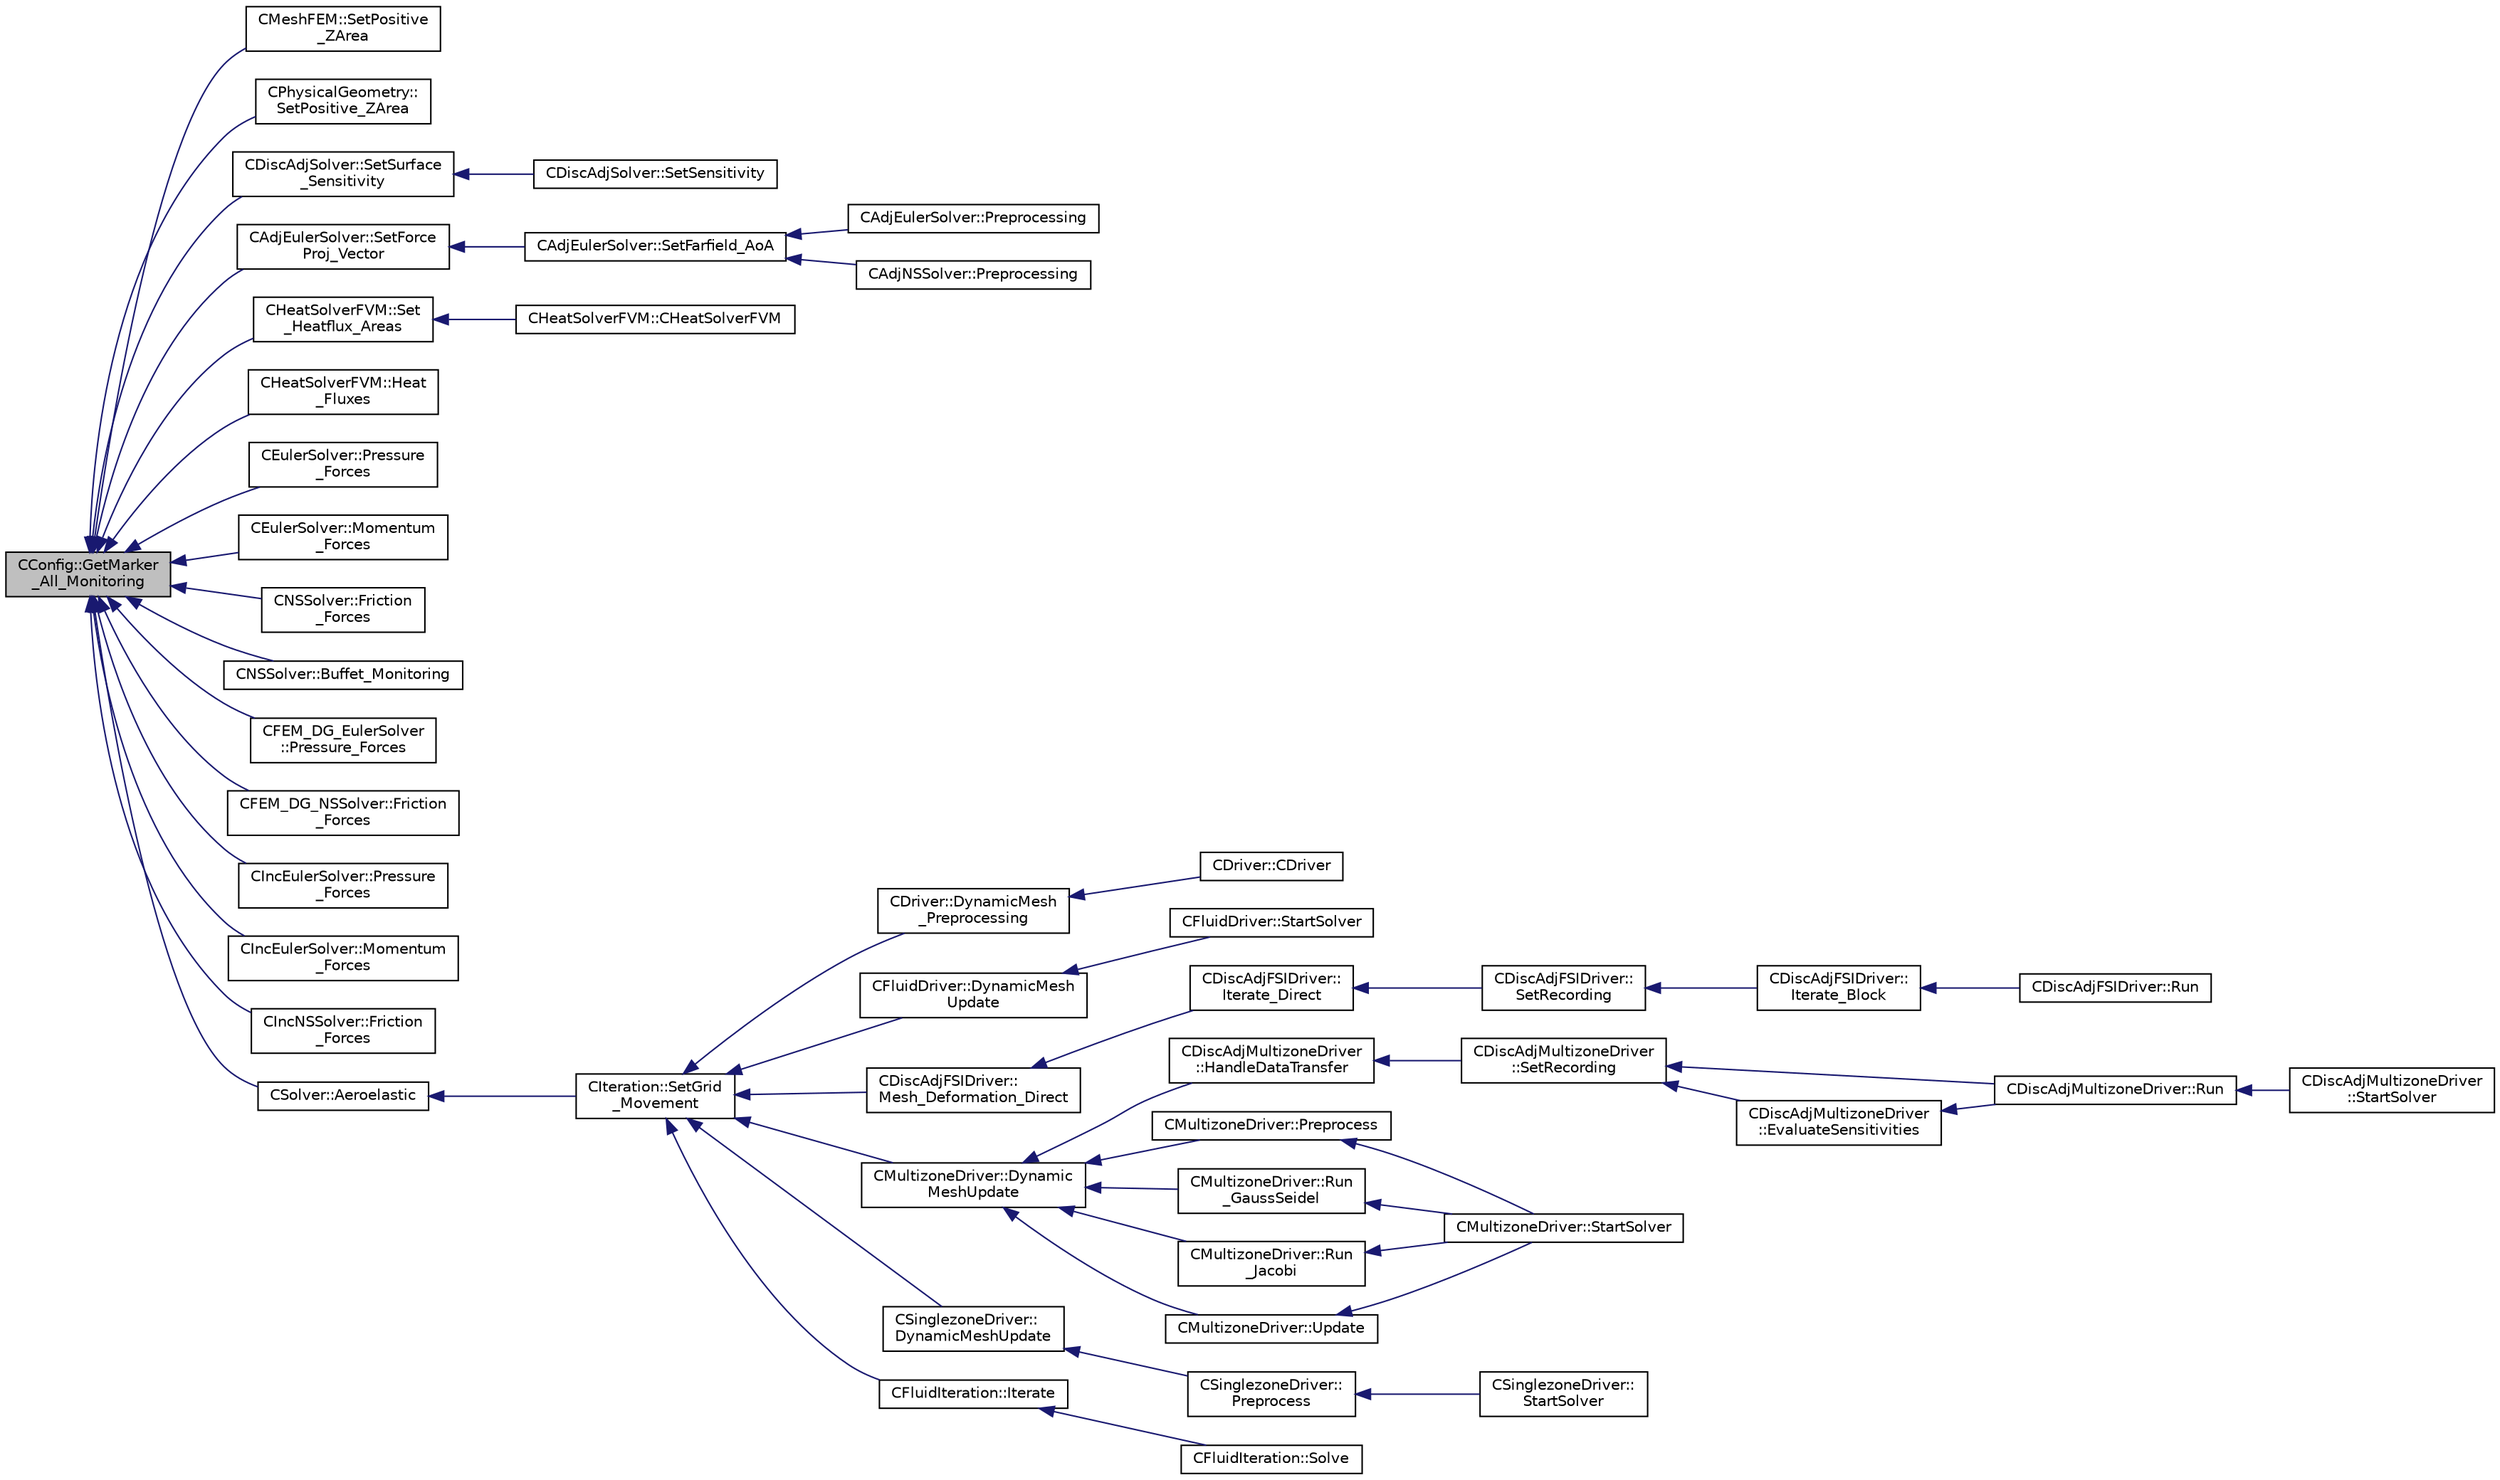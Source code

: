 digraph "CConfig::GetMarker_All_Monitoring"
{
  edge [fontname="Helvetica",fontsize="10",labelfontname="Helvetica",labelfontsize="10"];
  node [fontname="Helvetica",fontsize="10",shape=record];
  rankdir="LR";
  Node6632 [label="CConfig::GetMarker\l_All_Monitoring",height=0.2,width=0.4,color="black", fillcolor="grey75", style="filled", fontcolor="black"];
  Node6632 -> Node6633 [dir="back",color="midnightblue",fontsize="10",style="solid",fontname="Helvetica"];
  Node6633 [label="CMeshFEM::SetPositive\l_ZArea",height=0.2,width=0.4,color="black", fillcolor="white", style="filled",URL="$class_c_mesh_f_e_m.html#a59652a2dfd0870ce5369105d8128ed64",tooltip="Compute surface area (positive z-direction) for force coefficient non-dimensionalization. "];
  Node6632 -> Node6634 [dir="back",color="midnightblue",fontsize="10",style="solid",fontname="Helvetica"];
  Node6634 [label="CPhysicalGeometry::\lSetPositive_ZArea",height=0.2,width=0.4,color="black", fillcolor="white", style="filled",URL="$class_c_physical_geometry.html#a6ac2969bf1a5e1fcc062ea00217c5982",tooltip="Compute surface area (positive z-direction) for force coefficient non-dimensionalization. "];
  Node6632 -> Node6635 [dir="back",color="midnightblue",fontsize="10",style="solid",fontname="Helvetica"];
  Node6635 [label="CDiscAdjSolver::SetSurface\l_Sensitivity",height=0.2,width=0.4,color="black", fillcolor="white", style="filled",URL="$class_c_disc_adj_solver.html#a29f5f7ec2e7084e7c2841ce50375a8ff",tooltip="Set the surface sensitivity. "];
  Node6635 -> Node6636 [dir="back",color="midnightblue",fontsize="10",style="solid",fontname="Helvetica"];
  Node6636 [label="CDiscAdjSolver::SetSensitivity",height=0.2,width=0.4,color="black", fillcolor="white", style="filled",URL="$class_c_disc_adj_solver.html#a4ebcf3eed43458a8960948210dc7444f",tooltip="Extract and set the geometrical sensitivity. "];
  Node6632 -> Node6637 [dir="back",color="midnightblue",fontsize="10",style="solid",fontname="Helvetica"];
  Node6637 [label="CAdjEulerSolver::SetForce\lProj_Vector",height=0.2,width=0.4,color="black", fillcolor="white", style="filled",URL="$class_c_adj_euler_solver.html#a814d69e54f24c9fef36e3493a2230973",tooltip="Created the force projection vector for adjoint boundary conditions. "];
  Node6637 -> Node6638 [dir="back",color="midnightblue",fontsize="10",style="solid",fontname="Helvetica"];
  Node6638 [label="CAdjEulerSolver::SetFarfield_AoA",height=0.2,width=0.4,color="black", fillcolor="white", style="filled",URL="$class_c_adj_euler_solver.html#a5265a44e6c43dee677c9f26333148432",tooltip="Update the AoA and freestream velocity at the farfield. "];
  Node6638 -> Node6639 [dir="back",color="midnightblue",fontsize="10",style="solid",fontname="Helvetica"];
  Node6639 [label="CAdjEulerSolver::Preprocessing",height=0.2,width=0.4,color="black", fillcolor="white", style="filled",URL="$class_c_adj_euler_solver.html#a4ae0ed840dc8335fd921399625ba794f",tooltip="Initialize the residual vectors. "];
  Node6638 -> Node6640 [dir="back",color="midnightblue",fontsize="10",style="solid",fontname="Helvetica"];
  Node6640 [label="CAdjNSSolver::Preprocessing",height=0.2,width=0.4,color="black", fillcolor="white", style="filled",URL="$class_c_adj_n_s_solver.html#ac16dab76e2c1d86bc7d70ca9f41fd668",tooltip="Restart residual and compute gradients. "];
  Node6632 -> Node6641 [dir="back",color="midnightblue",fontsize="10",style="solid",fontname="Helvetica"];
  Node6641 [label="CHeatSolverFVM::Set\l_Heatflux_Areas",height=0.2,width=0.4,color="black", fillcolor="white", style="filled",URL="$class_c_heat_solver_f_v_m.html#a1746cdf2e4dadde9ec3ba0bae059d9a7",tooltip="A virtual member. "];
  Node6641 -> Node6642 [dir="back",color="midnightblue",fontsize="10",style="solid",fontname="Helvetica"];
  Node6642 [label="CHeatSolverFVM::CHeatSolverFVM",height=0.2,width=0.4,color="black", fillcolor="white", style="filled",URL="$class_c_heat_solver_f_v_m.html#a42af03c3f465c905fbc3ecbee398f5be",tooltip="Constructor of the class. "];
  Node6632 -> Node6643 [dir="back",color="midnightblue",fontsize="10",style="solid",fontname="Helvetica"];
  Node6643 [label="CHeatSolverFVM::Heat\l_Fluxes",height=0.2,width=0.4,color="black", fillcolor="white", style="filled",URL="$class_c_heat_solver_f_v_m.html#a0f6b7e5a6e657340e1634743b9631102",tooltip="Evaluate heat-flux related objectives. "];
  Node6632 -> Node6644 [dir="back",color="midnightblue",fontsize="10",style="solid",fontname="Helvetica"];
  Node6644 [label="CEulerSolver::Pressure\l_Forces",height=0.2,width=0.4,color="black", fillcolor="white", style="filled",URL="$class_c_euler_solver.html#a98856f91553ab35f30d27bfd0ab46d69",tooltip="Compute the pressure forces and all the adimensional coefficients. "];
  Node6632 -> Node6645 [dir="back",color="midnightblue",fontsize="10",style="solid",fontname="Helvetica"];
  Node6645 [label="CEulerSolver::Momentum\l_Forces",height=0.2,width=0.4,color="black", fillcolor="white", style="filled",URL="$class_c_euler_solver.html#a9e92c9defb86bcb87924741dd9f89e9d",tooltip="Compute the pressure forces and all the adimensional coefficients. "];
  Node6632 -> Node6646 [dir="back",color="midnightblue",fontsize="10",style="solid",fontname="Helvetica"];
  Node6646 [label="CNSSolver::Friction\l_Forces",height=0.2,width=0.4,color="black", fillcolor="white", style="filled",URL="$class_c_n_s_solver.html#acc926a2b83d8b90fa71faf46abe8f6b7",tooltip="Compute the viscous forces and all the addimensional coefficients. "];
  Node6632 -> Node6647 [dir="back",color="midnightblue",fontsize="10",style="solid",fontname="Helvetica"];
  Node6647 [label="CNSSolver::Buffet_Monitoring",height=0.2,width=0.4,color="black", fillcolor="white", style="filled",URL="$class_c_n_s_solver.html#a789efbffb69b39e59b122a0c068cb11a",tooltip="Compute the buffet sensor. "];
  Node6632 -> Node6648 [dir="back",color="midnightblue",fontsize="10",style="solid",fontname="Helvetica"];
  Node6648 [label="CFEM_DG_EulerSolver\l::Pressure_Forces",height=0.2,width=0.4,color="black", fillcolor="white", style="filled",URL="$class_c_f_e_m___d_g___euler_solver.html#a5b3e068f83cbf3aeb8e6a4e02b4bf27b",tooltip="Compute the pressure forces and all the adimensional coefficients. "];
  Node6632 -> Node6649 [dir="back",color="midnightblue",fontsize="10",style="solid",fontname="Helvetica"];
  Node6649 [label="CFEM_DG_NSSolver::Friction\l_Forces",height=0.2,width=0.4,color="black", fillcolor="white", style="filled",URL="$class_c_f_e_m___d_g___n_s_solver.html#a15cec95ab40ebb36ee69bc5f58840cf3",tooltip="Compute the viscous forces and all the addimensional coefficients. "];
  Node6632 -> Node6650 [dir="back",color="midnightblue",fontsize="10",style="solid",fontname="Helvetica"];
  Node6650 [label="CIncEulerSolver::Pressure\l_Forces",height=0.2,width=0.4,color="black", fillcolor="white", style="filled",URL="$class_c_inc_euler_solver.html#a5071b46c6b8a190c57f36c7567155121",tooltip="Compute the pressure forces and all the adimensional coefficients. "];
  Node6632 -> Node6651 [dir="back",color="midnightblue",fontsize="10",style="solid",fontname="Helvetica"];
  Node6651 [label="CIncEulerSolver::Momentum\l_Forces",height=0.2,width=0.4,color="black", fillcolor="white", style="filled",URL="$class_c_inc_euler_solver.html#a9a1ae1497ccf83abb0bad4bad7a99623",tooltip="Compute the pressure forces and all the adimensional coefficients. "];
  Node6632 -> Node6652 [dir="back",color="midnightblue",fontsize="10",style="solid",fontname="Helvetica"];
  Node6652 [label="CIncNSSolver::Friction\l_Forces",height=0.2,width=0.4,color="black", fillcolor="white", style="filled",URL="$class_c_inc_n_s_solver.html#a5a106c634b0c06ac4a68b1a6241f203a",tooltip="Compute the viscous forces and all the addimensional coefficients. "];
  Node6632 -> Node6653 [dir="back",color="midnightblue",fontsize="10",style="solid",fontname="Helvetica"];
  Node6653 [label="CSolver::Aeroelastic",height=0.2,width=0.4,color="black", fillcolor="white", style="filled",URL="$class_c_solver.html#af130046f03f282501efef2c117af6ced",tooltip="Prepares and solves the aeroelastic equations. "];
  Node6653 -> Node6654 [dir="back",color="midnightblue",fontsize="10",style="solid",fontname="Helvetica"];
  Node6654 [label="CIteration::SetGrid\l_Movement",height=0.2,width=0.4,color="black", fillcolor="white", style="filled",URL="$class_c_iteration.html#a7b36785762f6b0c214569b185b858b6c",tooltip="Updates the positions and grid velocities for dynamic meshes between physical time steps..."];
  Node6654 -> Node6655 [dir="back",color="midnightblue",fontsize="10",style="solid",fontname="Helvetica"];
  Node6655 [label="CDriver::DynamicMesh\l_Preprocessing",height=0.2,width=0.4,color="black", fillcolor="white", style="filled",URL="$class_c_driver.html#af585d91d9c08dbddcc2b3e67dd5f5af9",tooltip="GridMovement_Preprocessing. "];
  Node6655 -> Node6656 [dir="back",color="midnightblue",fontsize="10",style="solid",fontname="Helvetica"];
  Node6656 [label="CDriver::CDriver",height=0.2,width=0.4,color="black", fillcolor="white", style="filled",URL="$class_c_driver.html#a3fca4a013a6efa9bbb38fe78a86b5f3d",tooltip="Constructor of the class. "];
  Node6654 -> Node6657 [dir="back",color="midnightblue",fontsize="10",style="solid",fontname="Helvetica"];
  Node6657 [label="CFluidDriver::DynamicMesh\lUpdate",height=0.2,width=0.4,color="black", fillcolor="white", style="filled",URL="$class_c_fluid_driver.html#a4eee67049f34a1875a42afa470e9f828",tooltip="Perform a dynamic mesh deformation, included grid velocity computation and the update of the multigri..."];
  Node6657 -> Node6658 [dir="back",color="midnightblue",fontsize="10",style="solid",fontname="Helvetica"];
  Node6658 [label="CFluidDriver::StartSolver",height=0.2,width=0.4,color="black", fillcolor="white", style="filled",URL="$class_c_fluid_driver.html#a1c122d5a4b5f562f69a84aef2b8bd6d5",tooltip="Launch the computation for all zones and all physics. "];
  Node6654 -> Node6659 [dir="back",color="midnightblue",fontsize="10",style="solid",fontname="Helvetica"];
  Node6659 [label="CDiscAdjFSIDriver::\lMesh_Deformation_Direct",height=0.2,width=0.4,color="black", fillcolor="white", style="filled",URL="$class_c_disc_adj_f_s_i_driver.html#ad683500d6b3773af342165b1b18f5c59",tooltip="Run a direct mesh deformation. "];
  Node6659 -> Node6660 [dir="back",color="midnightblue",fontsize="10",style="solid",fontname="Helvetica"];
  Node6660 [label="CDiscAdjFSIDriver::\lIterate_Direct",height=0.2,width=0.4,color="black", fillcolor="white", style="filled",URL="$class_c_disc_adj_f_s_i_driver.html#acd9e7f14d860522e48ba2b6db34efd49",tooltip="Iterate the direct solver for recording. "];
  Node6660 -> Node6661 [dir="back",color="midnightblue",fontsize="10",style="solid",fontname="Helvetica"];
  Node6661 [label="CDiscAdjFSIDriver::\lSetRecording",height=0.2,width=0.4,color="black", fillcolor="white", style="filled",URL="$class_c_disc_adj_f_s_i_driver.html#ab07394a77802e469a321ccd1b10cb988",tooltip="Set the recording for a Discrete Adjoint iteration for the FSI problem. "];
  Node6661 -> Node6662 [dir="back",color="midnightblue",fontsize="10",style="solid",fontname="Helvetica"];
  Node6662 [label="CDiscAdjFSIDriver::\lIterate_Block",height=0.2,width=0.4,color="black", fillcolor="white", style="filled",URL="$class_c_disc_adj_f_s_i_driver.html#a84949f139fa795b7d34d6ff77e82eb5c",tooltip="Iterate a certain block for adjoint FSI - may be the whole set of variables or independent and subite..."];
  Node6662 -> Node6663 [dir="back",color="midnightblue",fontsize="10",style="solid",fontname="Helvetica"];
  Node6663 [label="CDiscAdjFSIDriver::Run",height=0.2,width=0.4,color="black", fillcolor="white", style="filled",URL="$class_c_disc_adj_f_s_i_driver.html#a2e965d6e9c4dcfc296077cae225cab21",tooltip="Run a Discrete Adjoint iteration for the FSI problem. "];
  Node6654 -> Node6664 [dir="back",color="midnightblue",fontsize="10",style="solid",fontname="Helvetica"];
  Node6664 [label="CMultizoneDriver::Dynamic\lMeshUpdate",height=0.2,width=0.4,color="black", fillcolor="white", style="filled",URL="$class_c_multizone_driver.html#ad28a95a48e9750237a5e2b1bf2c4aac9",tooltip="Perform a dynamic mesh deformation, included grid velocity computation and the update of the multigri..."];
  Node6664 -> Node6665 [dir="back",color="midnightblue",fontsize="10",style="solid",fontname="Helvetica"];
  Node6665 [label="CDiscAdjMultizoneDriver\l::HandleDataTransfer",height=0.2,width=0.4,color="black", fillcolor="white", style="filled",URL="$class_c_disc_adj_multizone_driver.html#ab33de05a7a1f77dcf60014a4a35dd4f1",tooltip="Transfer data between zones and update grids when required. "];
  Node6665 -> Node6666 [dir="back",color="midnightblue",fontsize="10",style="solid",fontname="Helvetica"];
  Node6666 [label="CDiscAdjMultizoneDriver\l::SetRecording",height=0.2,width=0.4,color="black", fillcolor="white", style="filled",URL="$class_c_disc_adj_multizone_driver.html#a441f8669a04147aacab7df463e1dd021",tooltip="Record one iteration of the primal problem within each zone. "];
  Node6666 -> Node6667 [dir="back",color="midnightblue",fontsize="10",style="solid",fontname="Helvetica"];
  Node6667 [label="CDiscAdjMultizoneDriver::Run",height=0.2,width=0.4,color="black", fillcolor="white", style="filled",URL="$class_c_disc_adj_multizone_driver.html#af996aecdb6d20aa4fc81c9b67295abf5",tooltip="[Overload] Run an discrete adjoint update of all solvers within multiple zones. "];
  Node6667 -> Node6668 [dir="back",color="midnightblue",fontsize="10",style="solid",fontname="Helvetica"];
  Node6668 [label="CDiscAdjMultizoneDriver\l::StartSolver",height=0.2,width=0.4,color="black", fillcolor="white", style="filled",URL="$class_c_disc_adj_multizone_driver.html#a75de0a1a482ceeed4301a384f1515092",tooltip="[Overload] Launch the computation for discrete adjoint multizone problems. "];
  Node6666 -> Node6669 [dir="back",color="midnightblue",fontsize="10",style="solid",fontname="Helvetica"];
  Node6669 [label="CDiscAdjMultizoneDriver\l::EvaluateSensitivities",height=0.2,width=0.4,color="black", fillcolor="white", style="filled",URL="$class_c_disc_adj_multizone_driver.html#ac2789097629674cfb7d4de64954024df",tooltip="Evaluate sensitivites for the current adjoint solution and output files. "];
  Node6669 -> Node6667 [dir="back",color="midnightblue",fontsize="10",style="solid",fontname="Helvetica"];
  Node6664 -> Node6670 [dir="back",color="midnightblue",fontsize="10",style="solid",fontname="Helvetica"];
  Node6670 [label="CMultizoneDriver::Preprocess",height=0.2,width=0.4,color="black", fillcolor="white", style="filled",URL="$class_c_multizone_driver.html#a29c97f0dff69501feb7d5f8fe2670088",tooltip="Preprocess the multizone iteration. "];
  Node6670 -> Node6671 [dir="back",color="midnightblue",fontsize="10",style="solid",fontname="Helvetica"];
  Node6671 [label="CMultizoneDriver::StartSolver",height=0.2,width=0.4,color="black", fillcolor="white", style="filled",URL="$class_c_multizone_driver.html#a03cfc000c383ef0d86d34e1c6aef5ff3",tooltip="[Overload] Launch the computation for multizone problems. "];
  Node6664 -> Node6672 [dir="back",color="midnightblue",fontsize="10",style="solid",fontname="Helvetica"];
  Node6672 [label="CMultizoneDriver::Run\l_GaussSeidel",height=0.2,width=0.4,color="black", fillcolor="white", style="filled",URL="$class_c_multizone_driver.html#a8036223cdbe0c0d4552f17f6bad9189b",tooltip="Run a Block Gauss-Seidel iteration in all physical zones. "];
  Node6672 -> Node6671 [dir="back",color="midnightblue",fontsize="10",style="solid",fontname="Helvetica"];
  Node6664 -> Node6673 [dir="back",color="midnightblue",fontsize="10",style="solid",fontname="Helvetica"];
  Node6673 [label="CMultizoneDriver::Run\l_Jacobi",height=0.2,width=0.4,color="black", fillcolor="white", style="filled",URL="$class_c_multizone_driver.html#a1bf2824daac5a10e8fb7387676eee338",tooltip="Run a Block-Jacobi iteration in all physical zones. "];
  Node6673 -> Node6671 [dir="back",color="midnightblue",fontsize="10",style="solid",fontname="Helvetica"];
  Node6664 -> Node6674 [dir="back",color="midnightblue",fontsize="10",style="solid",fontname="Helvetica"];
  Node6674 [label="CMultizoneDriver::Update",height=0.2,width=0.4,color="black", fillcolor="white", style="filled",URL="$class_c_multizone_driver.html#ac5d960382730c14b035965906cf02cb6",tooltip="Update the dual-time solution within multiple zones. "];
  Node6674 -> Node6671 [dir="back",color="midnightblue",fontsize="10",style="solid",fontname="Helvetica"];
  Node6654 -> Node6675 [dir="back",color="midnightblue",fontsize="10",style="solid",fontname="Helvetica"];
  Node6675 [label="CSinglezoneDriver::\lDynamicMeshUpdate",height=0.2,width=0.4,color="black", fillcolor="white", style="filled",URL="$class_c_singlezone_driver.html#a8cf4c7786b495d459818b656a7f6a357",tooltip="Perform a dynamic mesh deformation, included grid velocity computation and the update of the multigri..."];
  Node6675 -> Node6676 [dir="back",color="midnightblue",fontsize="10",style="solid",fontname="Helvetica"];
  Node6676 [label="CSinglezoneDriver::\lPreprocess",height=0.2,width=0.4,color="black", fillcolor="white", style="filled",URL="$class_c_singlezone_driver.html#adc6587c2d0cd656a4fbdebaf611fbbc8",tooltip="Preprocess the single-zone iteration. "];
  Node6676 -> Node6677 [dir="back",color="midnightblue",fontsize="10",style="solid",fontname="Helvetica"];
  Node6677 [label="CSinglezoneDriver::\lStartSolver",height=0.2,width=0.4,color="black", fillcolor="white", style="filled",URL="$class_c_singlezone_driver.html#a6eb4215f7ee740a6d5edb798110ce44a",tooltip="[Overload] Launch the computation for single-zone problems. "];
  Node6654 -> Node6678 [dir="back",color="midnightblue",fontsize="10",style="solid",fontname="Helvetica"];
  Node6678 [label="CFluidIteration::Iterate",height=0.2,width=0.4,color="black", fillcolor="white", style="filled",URL="$class_c_fluid_iteration.html#ab1379b4cba3d8c893395123fb6030986",tooltip="Perform a single iteration of the fluid system. "];
  Node6678 -> Node6679 [dir="back",color="midnightblue",fontsize="10",style="solid",fontname="Helvetica"];
  Node6679 [label="CFluidIteration::Solve",height=0.2,width=0.4,color="black", fillcolor="white", style="filled",URL="$class_c_fluid_iteration.html#ae22cd342c9c9d2ea5ac3f5103394ff80",tooltip="Iterate the fluid system for a number of Inner_Iter iterations. "];
}
